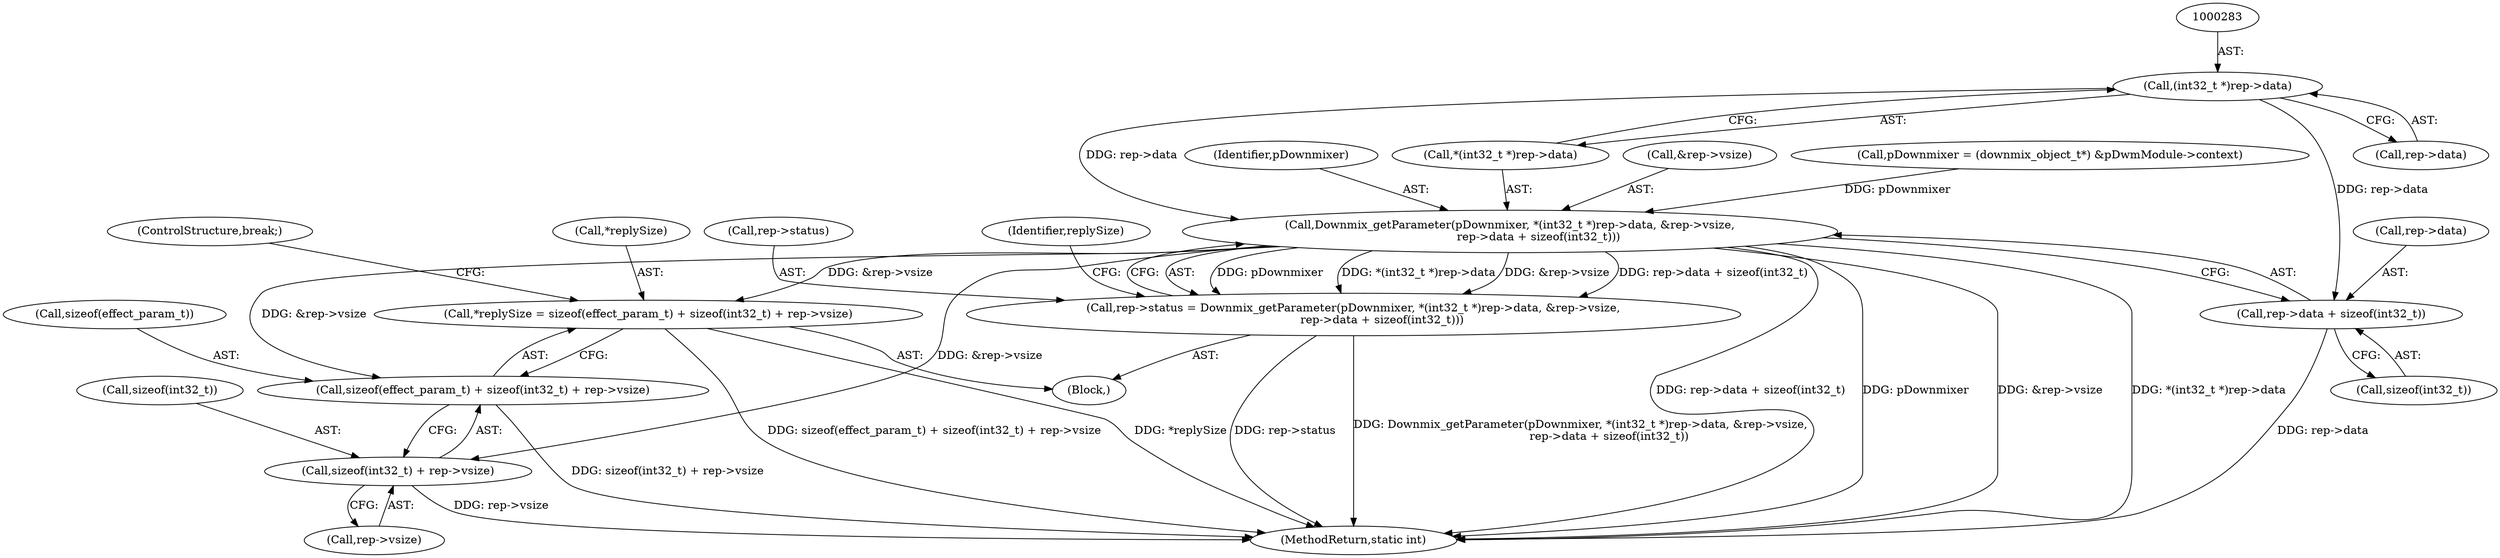 digraph "0_Android_aeea52da00d210587fb3ed895de3d5f2e0264c88_0@pointer" {
"1000282" [label="(Call,(int32_t *)rep->data)"];
"1000279" [label="(Call,Downmix_getParameter(pDownmixer, *(int32_t *)rep->data, &rep->vsize,\n                rep->data + sizeof(int32_t)))"];
"1000275" [label="(Call,rep->status = Downmix_getParameter(pDownmixer, *(int32_t *)rep->data, &rep->vsize,\n                rep->data + sizeof(int32_t)))"];
"1000297" [label="(Call,*replySize = sizeof(effect_param_t) + sizeof(int32_t) + rep->vsize)"];
"1000300" [label="(Call,sizeof(effect_param_t) + sizeof(int32_t) + rep->vsize)"];
"1000303" [label="(Call,sizeof(int32_t) + rep->vsize)"];
"1000291" [label="(Call,rep->data + sizeof(int32_t))"];
"1000281" [label="(Call,*(int32_t *)rep->data)"];
"1000142" [label="(Block,)"];
"1000282" [label="(Call,(int32_t *)rep->data)"];
"1000300" [label="(Call,sizeof(effect_param_t) + sizeof(int32_t) + rep->vsize)"];
"1000284" [label="(Call,rep->data)"];
"1000572" [label="(MethodReturn,static int)"];
"1000301" [label="(Call,sizeof(effect_param_t))"];
"1000275" [label="(Call,rep->status = Downmix_getParameter(pDownmixer, *(int32_t *)rep->data, &rep->vsize,\n                rep->data + sizeof(int32_t)))"];
"1000280" [label="(Identifier,pDownmixer)"];
"1000297" [label="(Call,*replySize = sizeof(effect_param_t) + sizeof(int32_t) + rep->vsize)"];
"1000309" [label="(ControlStructure,break;)"];
"1000287" [label="(Call,&rep->vsize)"];
"1000298" [label="(Call,*replySize)"];
"1000276" [label="(Call,rep->status)"];
"1000292" [label="(Call,rep->data)"];
"1000303" [label="(Call,sizeof(int32_t) + rep->vsize)"];
"1000304" [label="(Call,sizeof(int32_t))"];
"1000132" [label="(Call,pDownmixer = (downmix_object_t*) &pDwmModule->context)"];
"1000306" [label="(Call,rep->vsize)"];
"1000295" [label="(Call,sizeof(int32_t))"];
"1000279" [label="(Call,Downmix_getParameter(pDownmixer, *(int32_t *)rep->data, &rep->vsize,\n                rep->data + sizeof(int32_t)))"];
"1000299" [label="(Identifier,replySize)"];
"1000291" [label="(Call,rep->data + sizeof(int32_t))"];
"1000282" -> "1000281"  [label="AST: "];
"1000282" -> "1000284"  [label="CFG: "];
"1000283" -> "1000282"  [label="AST: "];
"1000284" -> "1000282"  [label="AST: "];
"1000281" -> "1000282"  [label="CFG: "];
"1000282" -> "1000279"  [label="DDG: rep->data"];
"1000282" -> "1000291"  [label="DDG: rep->data"];
"1000279" -> "1000275"  [label="AST: "];
"1000279" -> "1000291"  [label="CFG: "];
"1000280" -> "1000279"  [label="AST: "];
"1000281" -> "1000279"  [label="AST: "];
"1000287" -> "1000279"  [label="AST: "];
"1000291" -> "1000279"  [label="AST: "];
"1000275" -> "1000279"  [label="CFG: "];
"1000279" -> "1000572"  [label="DDG: rep->data + sizeof(int32_t)"];
"1000279" -> "1000572"  [label="DDG: pDownmixer"];
"1000279" -> "1000572"  [label="DDG: &rep->vsize"];
"1000279" -> "1000572"  [label="DDG: *(int32_t *)rep->data"];
"1000279" -> "1000275"  [label="DDG: pDownmixer"];
"1000279" -> "1000275"  [label="DDG: *(int32_t *)rep->data"];
"1000279" -> "1000275"  [label="DDG: &rep->vsize"];
"1000279" -> "1000275"  [label="DDG: rep->data + sizeof(int32_t)"];
"1000132" -> "1000279"  [label="DDG: pDownmixer"];
"1000279" -> "1000297"  [label="DDG: &rep->vsize"];
"1000279" -> "1000300"  [label="DDG: &rep->vsize"];
"1000279" -> "1000303"  [label="DDG: &rep->vsize"];
"1000275" -> "1000142"  [label="AST: "];
"1000276" -> "1000275"  [label="AST: "];
"1000299" -> "1000275"  [label="CFG: "];
"1000275" -> "1000572"  [label="DDG: rep->status"];
"1000275" -> "1000572"  [label="DDG: Downmix_getParameter(pDownmixer, *(int32_t *)rep->data, &rep->vsize,\n                rep->data + sizeof(int32_t))"];
"1000297" -> "1000142"  [label="AST: "];
"1000297" -> "1000300"  [label="CFG: "];
"1000298" -> "1000297"  [label="AST: "];
"1000300" -> "1000297"  [label="AST: "];
"1000309" -> "1000297"  [label="CFG: "];
"1000297" -> "1000572"  [label="DDG: *replySize"];
"1000297" -> "1000572"  [label="DDG: sizeof(effect_param_t) + sizeof(int32_t) + rep->vsize"];
"1000300" -> "1000303"  [label="CFG: "];
"1000301" -> "1000300"  [label="AST: "];
"1000303" -> "1000300"  [label="AST: "];
"1000300" -> "1000572"  [label="DDG: sizeof(int32_t) + rep->vsize"];
"1000303" -> "1000306"  [label="CFG: "];
"1000304" -> "1000303"  [label="AST: "];
"1000306" -> "1000303"  [label="AST: "];
"1000303" -> "1000572"  [label="DDG: rep->vsize"];
"1000291" -> "1000295"  [label="CFG: "];
"1000292" -> "1000291"  [label="AST: "];
"1000295" -> "1000291"  [label="AST: "];
"1000291" -> "1000572"  [label="DDG: rep->data"];
}
